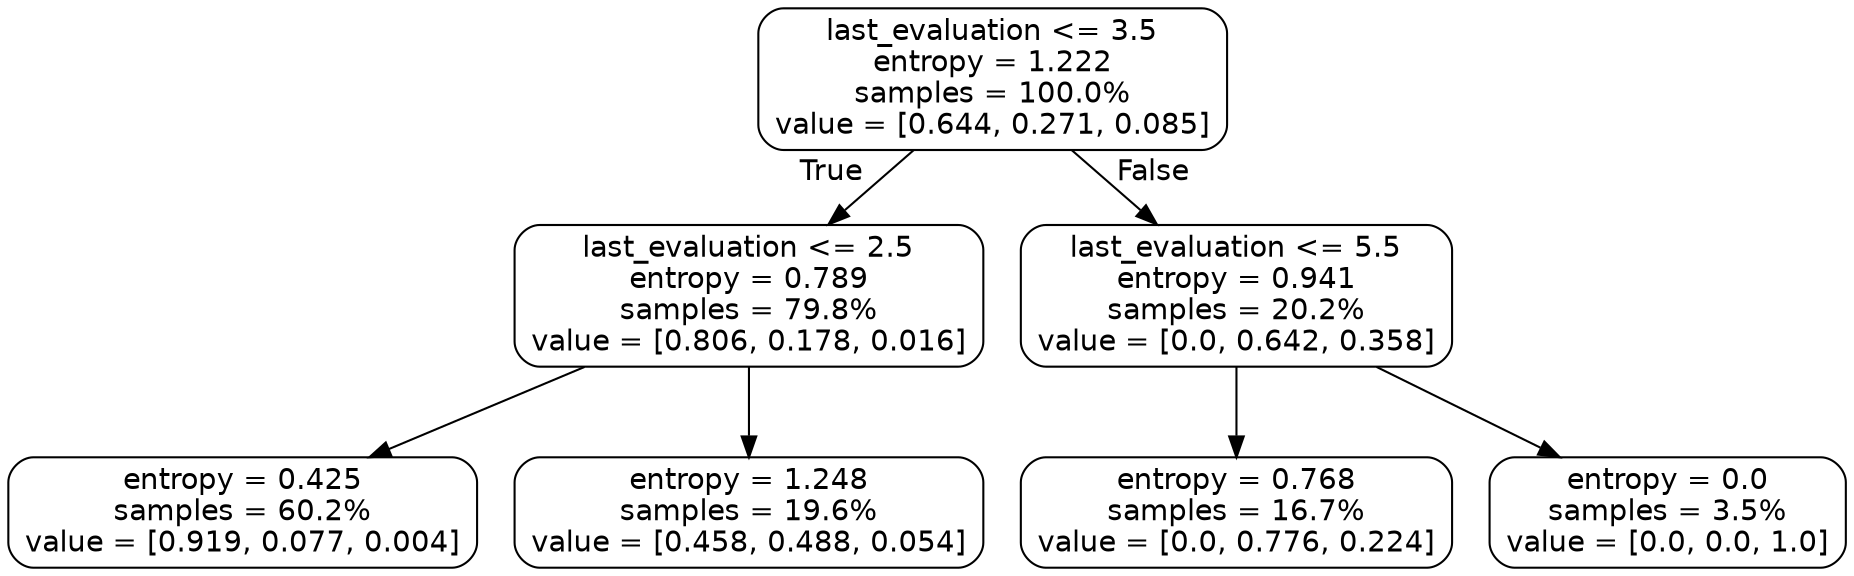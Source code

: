 digraph Tree {
node [shape=box, style="rounded", color="black", fontname=helvetica] ;
graph [ranksep=equally, splines=polyline] ;
edge [fontname=helvetica] ;
0 [label="last_evaluation <= 3.5\nentropy = 1.222\nsamples = 100.0%\nvalue = [0.644, 0.271, 0.085]"] ;
1 [label="last_evaluation <= 2.5\nentropy = 0.789\nsamples = 79.8%\nvalue = [0.806, 0.178, 0.016]"] ;
0 -> 1 [labeldistance=2.5, labelangle=45, headlabel="True"] ;
2 [label="entropy = 0.425\nsamples = 60.2%\nvalue = [0.919, 0.077, 0.004]"] ;
1 -> 2 ;
3 [label="entropy = 1.248\nsamples = 19.6%\nvalue = [0.458, 0.488, 0.054]"] ;
1 -> 3 ;
4 [label="last_evaluation <= 5.5\nentropy = 0.941\nsamples = 20.2%\nvalue = [0.0, 0.642, 0.358]"] ;
0 -> 4 [labeldistance=2.5, labelangle=-45, headlabel="False"] ;
5 [label="entropy = 0.768\nsamples = 16.7%\nvalue = [0.0, 0.776, 0.224]"] ;
4 -> 5 ;
6 [label="entropy = 0.0\nsamples = 3.5%\nvalue = [0.0, 0.0, 1.0]"] ;
4 -> 6 ;
{rank=same ; 0} ;
{rank=same ; 1; 4} ;
{rank=same ; 2; 3; 5; 6} ;
}